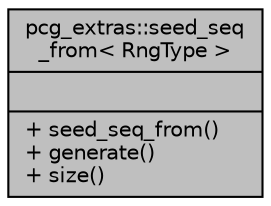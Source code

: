 digraph "pcg_extras::seed_seq_from&lt; RngType &gt;"
{
 // INTERACTIVE_SVG=YES
  bgcolor="transparent";
  edge [fontname="Helvetica",fontsize="10",labelfontname="Helvetica",labelfontsize="10"];
  node [fontname="Helvetica",fontsize="10",shape=record];
  Node1 [label="{pcg_extras::seed_seq\l_from\< RngType \>\n||+ seed_seq_from()\l+ generate()\l+ size()\l}",height=0.2,width=0.4,color="black", fillcolor="grey75", style="filled" fontcolor="black"];
}

